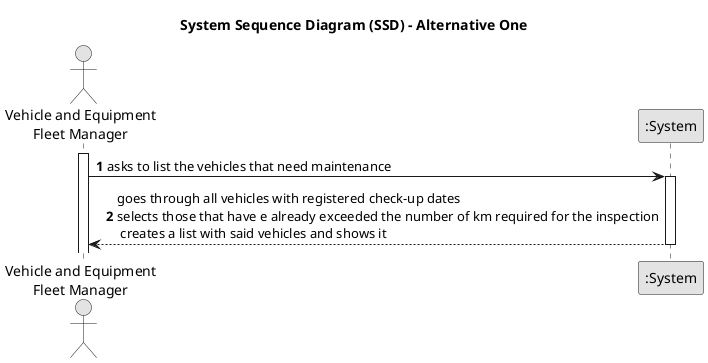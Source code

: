 @startuml
skinparam monochrome true
skinparam packageStyle rectangle
skinparam shadowing false

title System Sequence Diagram (SSD) - Alternative One

autonumber

actor "Vehicle and Equipment\nFleet Manager" as Employee
participant ":System" as System

activate Employee

    Employee -> System : asks to list the vehicles that need maintenance
    activate System

        System --> Employee : goes through all vehicles with registered check-up dates\nselects those that have e already exceeded the number of km required for the inspection\n creates a list with said vehicles and shows it
    deactivate System

@enduml